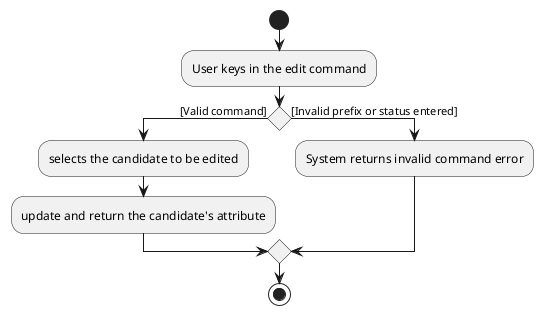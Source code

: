 @startuml
 'https://plantuml.com/activity-diagram-beta

 start
 :User keys in the edit command;
 if () then ([Valid command])
    :selects the candidate to be edited;
    :update and return the candidate's attribute;
 else ([Invalid prefix or status entered])
   :System returns invalid command error;
 endif
 stop

 @enduml
